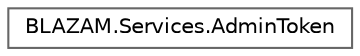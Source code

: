 digraph "Graphical Class Hierarchy"
{
 // LATEX_PDF_SIZE
  bgcolor="transparent";
  edge [fontname=Helvetica,fontsize=10,labelfontname=Helvetica,labelfontsize=10];
  node [fontname=Helvetica,fontsize=10,shape=box,height=0.2,width=0.4];
  rankdir="LR";
  Node0 [id="Node000000",label="BLAZAM.Services.AdminToken",height=0.2,width=0.4,color="grey40", fillcolor="white", style="filled",URL="$class_b_l_a_z_a_m_1_1_services_1_1_admin_token.html",tooltip="A token to be used to authenticate administrative api requests to this sever. The primary use case is..."];
}
